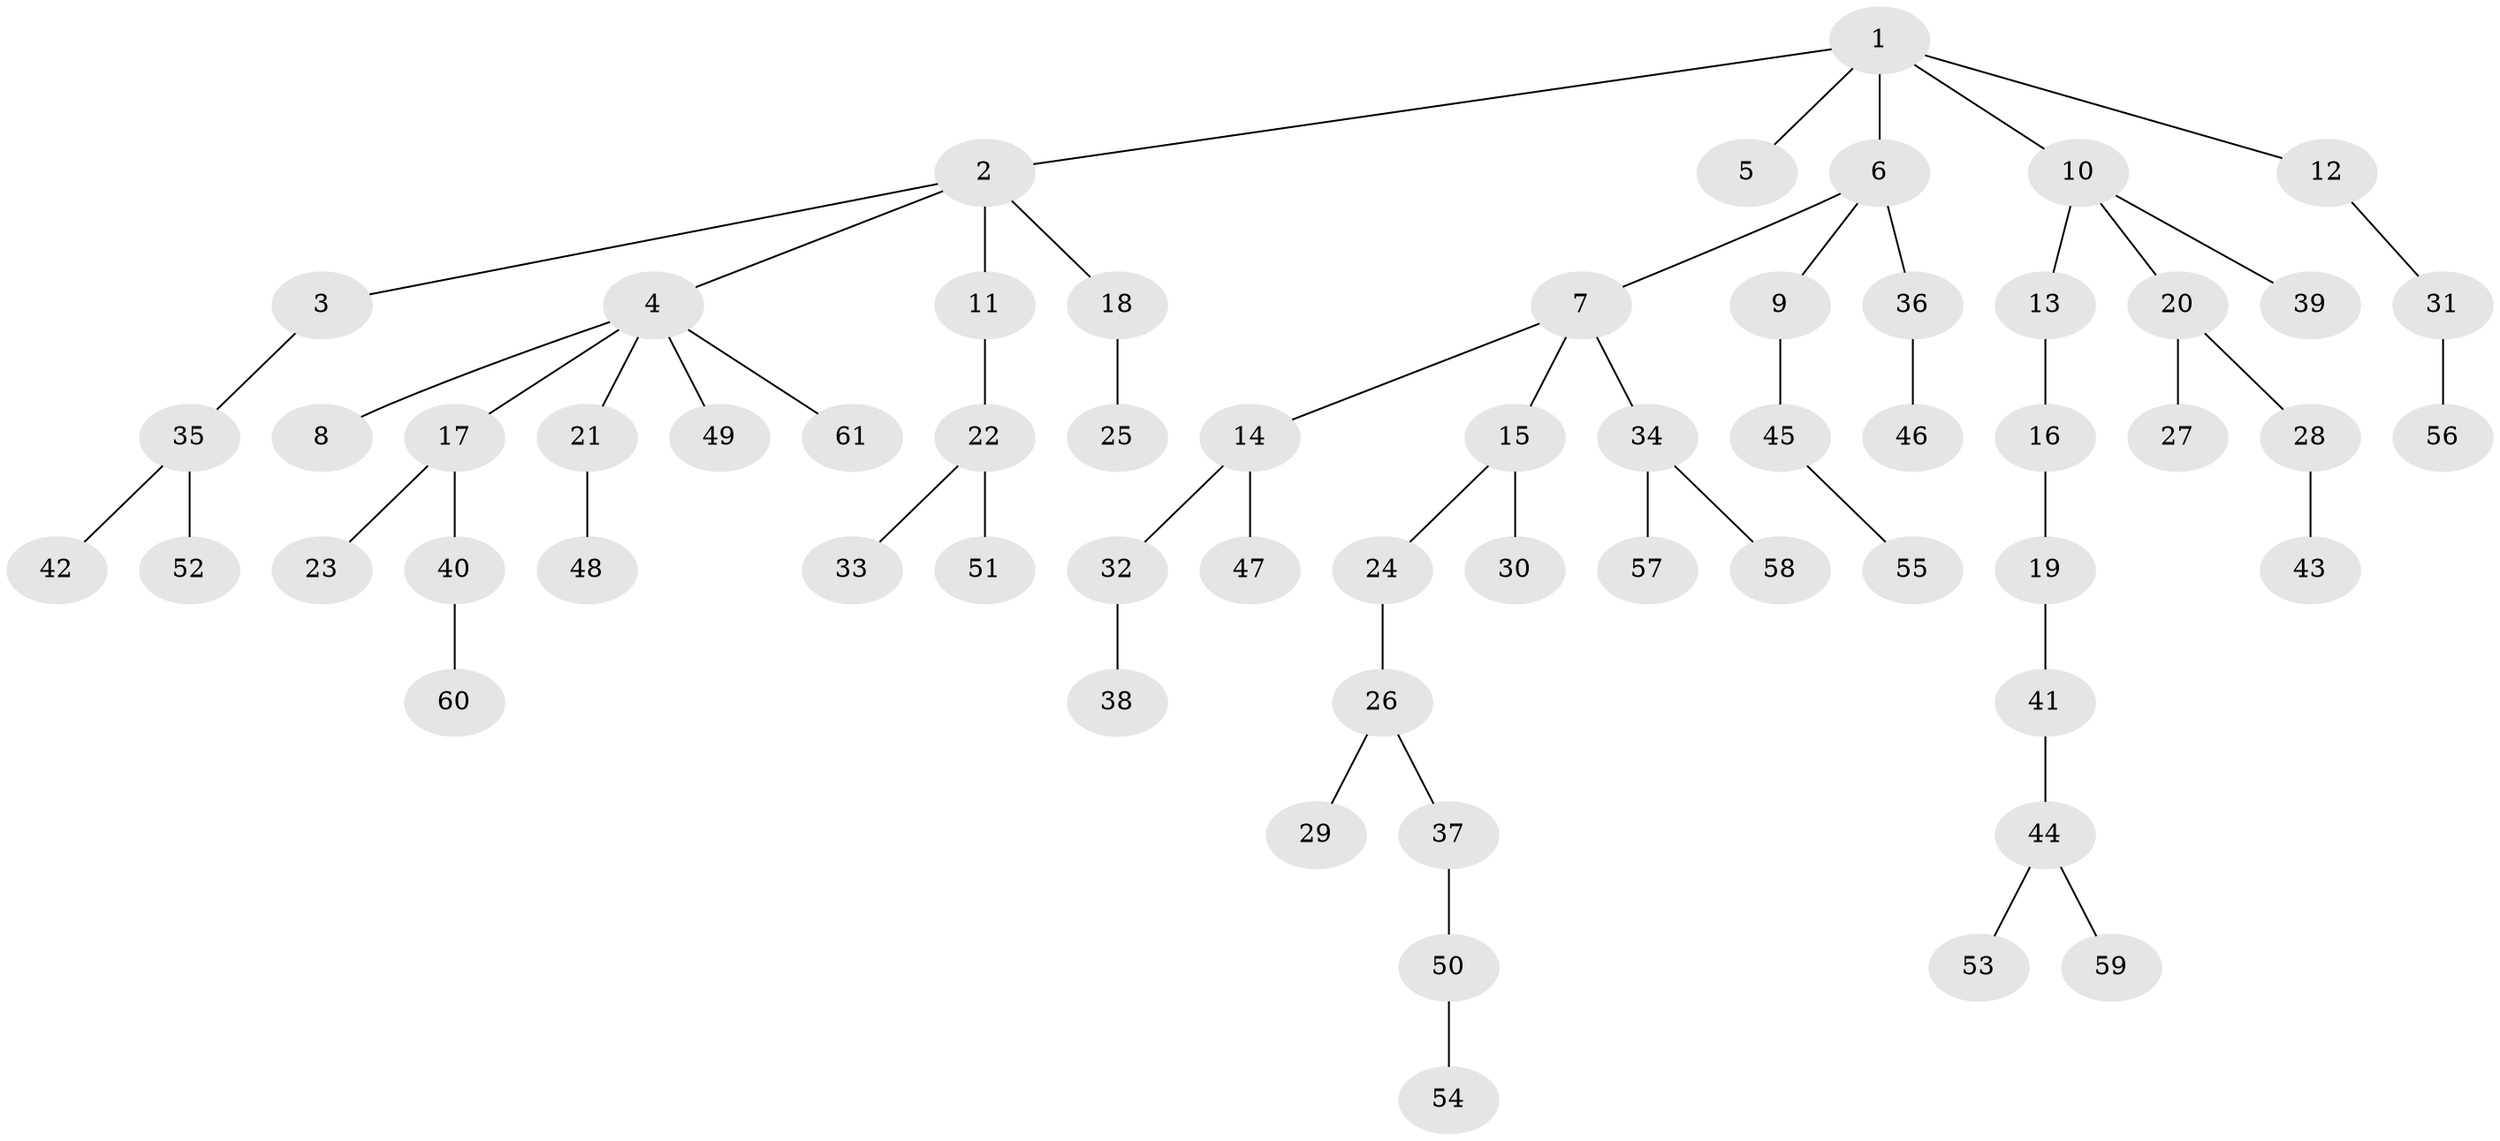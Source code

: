 // coarse degree distribution, {5: 0.07894736842105263, 1: 0.5, 6: 0.02631578947368421, 2: 0.2894736842105263, 3: 0.10526315789473684}
// Generated by graph-tools (version 1.1) at 2025/52/02/27/25 19:52:11]
// undirected, 61 vertices, 60 edges
graph export_dot {
graph [start="1"]
  node [color=gray90,style=filled];
  1;
  2;
  3;
  4;
  5;
  6;
  7;
  8;
  9;
  10;
  11;
  12;
  13;
  14;
  15;
  16;
  17;
  18;
  19;
  20;
  21;
  22;
  23;
  24;
  25;
  26;
  27;
  28;
  29;
  30;
  31;
  32;
  33;
  34;
  35;
  36;
  37;
  38;
  39;
  40;
  41;
  42;
  43;
  44;
  45;
  46;
  47;
  48;
  49;
  50;
  51;
  52;
  53;
  54;
  55;
  56;
  57;
  58;
  59;
  60;
  61;
  1 -- 2;
  1 -- 5;
  1 -- 6;
  1 -- 10;
  1 -- 12;
  2 -- 3;
  2 -- 4;
  2 -- 11;
  2 -- 18;
  3 -- 35;
  4 -- 8;
  4 -- 17;
  4 -- 21;
  4 -- 49;
  4 -- 61;
  6 -- 7;
  6 -- 9;
  6 -- 36;
  7 -- 14;
  7 -- 15;
  7 -- 34;
  9 -- 45;
  10 -- 13;
  10 -- 20;
  10 -- 39;
  11 -- 22;
  12 -- 31;
  13 -- 16;
  14 -- 32;
  14 -- 47;
  15 -- 24;
  15 -- 30;
  16 -- 19;
  17 -- 23;
  17 -- 40;
  18 -- 25;
  19 -- 41;
  20 -- 27;
  20 -- 28;
  21 -- 48;
  22 -- 33;
  22 -- 51;
  24 -- 26;
  26 -- 29;
  26 -- 37;
  28 -- 43;
  31 -- 56;
  32 -- 38;
  34 -- 57;
  34 -- 58;
  35 -- 42;
  35 -- 52;
  36 -- 46;
  37 -- 50;
  40 -- 60;
  41 -- 44;
  44 -- 53;
  44 -- 59;
  45 -- 55;
  50 -- 54;
}
